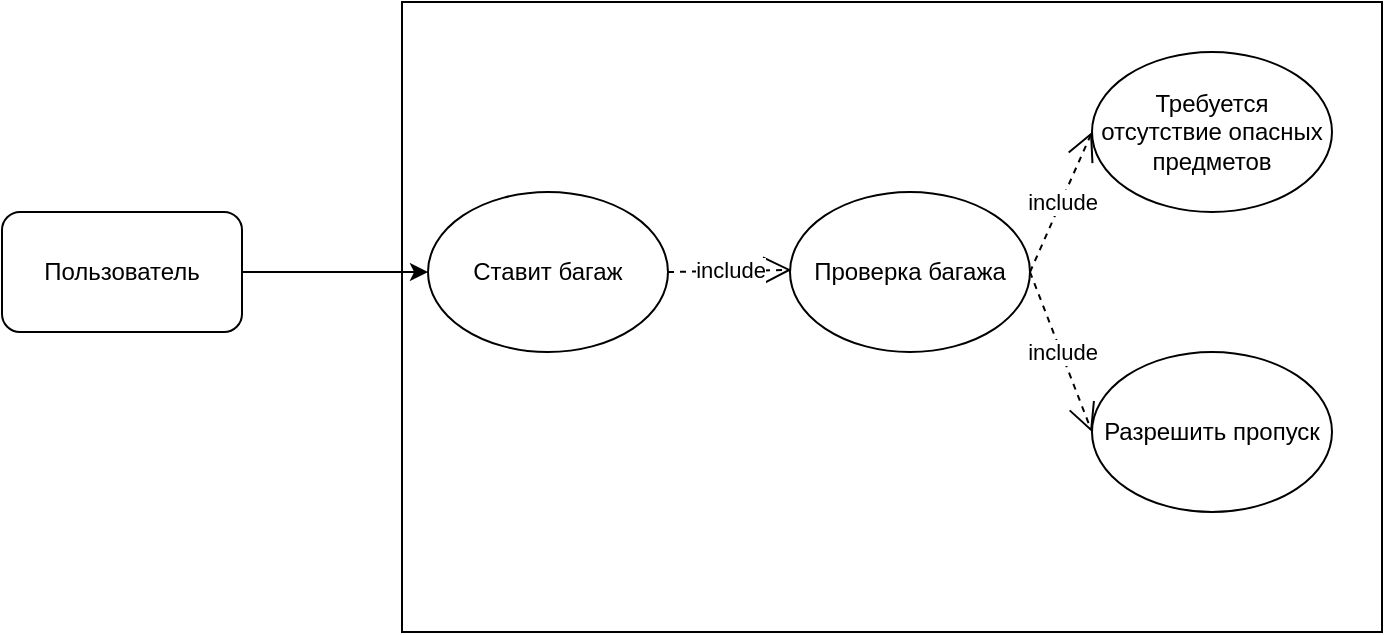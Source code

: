 <mxfile version="21.7.2" type="google">
  <diagram name="Страница — 1" id="MPLDDn5Q2Y1P8j3c91UG">
    <mxGraphModel grid="1" page="1" gridSize="10" guides="1" tooltips="1" connect="1" arrows="1" fold="1" pageScale="1" pageWidth="827" pageHeight="1169" math="0" shadow="0">
      <root>
        <mxCell id="0" />
        <mxCell id="1" parent="0" />
        <mxCell id="V7Rt1N5dwxTCuvMZSIH0-1" value="Пользователь" style="rounded=1;whiteSpace=wrap;html=1;" vertex="1" parent="1">
          <mxGeometry x="-510" y="360" width="120" height="60" as="geometry" />
        </mxCell>
        <mxCell id="V7Rt1N5dwxTCuvMZSIH0-3" value="&lt;p style=&quot;margin:0px;margin-top:4px;text-align:center;text-decoration:underline;&quot;&gt;&lt;/p&gt;&lt;p style=&quot;margin:0px;margin-left:8px;&quot;&gt;&lt;br&gt;&lt;/p&gt;" style="verticalAlign=top;align=left;overflow=fill;fontSize=12;fontFamily=Helvetica;html=1;whiteSpace=wrap;" vertex="1" parent="1">
          <mxGeometry x="-310" y="255" width="490" height="315" as="geometry" />
        </mxCell>
        <mxCell id="V7Rt1N5dwxTCuvMZSIH0-4" value="Ставит багаж" style="ellipse;whiteSpace=wrap;html=1;" vertex="1" parent="1">
          <mxGeometry x="-297" y="350" width="120" height="80" as="geometry" />
        </mxCell>
        <mxCell id="V7Rt1N5dwxTCuvMZSIH0-5" value="Проверка багажа" style="ellipse;whiteSpace=wrap;html=1;" vertex="1" parent="1">
          <mxGeometry x="-116" y="350" width="120" height="80" as="geometry" />
        </mxCell>
        <mxCell id="V7Rt1N5dwxTCuvMZSIH0-6" value="Требуется отсутствие опасных предметов" style="ellipse;whiteSpace=wrap;html=1;" vertex="1" parent="1">
          <mxGeometry x="35" y="280" width="120" height="80" as="geometry" />
        </mxCell>
        <mxCell id="V7Rt1N5dwxTCuvMZSIH0-7" value="Разрешить пропуск" style="ellipse;whiteSpace=wrap;html=1;" vertex="1" parent="1">
          <mxGeometry x="35" y="430" width="120" height="80" as="geometry" />
        </mxCell>
        <mxCell id="V7Rt1N5dwxTCuvMZSIH0-13" style="edgeStyle=orthogonalEdgeStyle;rounded=0;orthogonalLoop=1;jettySize=auto;html=1;" edge="1" parent="1" source="V7Rt1N5dwxTCuvMZSIH0-1" target="V7Rt1N5dwxTCuvMZSIH0-4">
          <mxGeometry relative="1" as="geometry" />
        </mxCell>
        <mxCell id="V7Rt1N5dwxTCuvMZSIH0-16" value="include" style="endArrow=open;endSize=12;dashed=1;html=1;rounded=0;exitX=1;exitY=0.5;exitDx=0;exitDy=0;entryX=0.006;entryY=0.487;entryDx=0;entryDy=0;entryPerimeter=0;" edge="1" parent="1" source="V7Rt1N5dwxTCuvMZSIH0-4" target="V7Rt1N5dwxTCuvMZSIH0-5">
          <mxGeometry width="160" relative="1" as="geometry">
            <mxPoint x="-250" y="520" as="sourcePoint" />
            <mxPoint x="-120" y="390" as="targetPoint" />
          </mxGeometry>
        </mxCell>
        <mxCell id="V7Rt1N5dwxTCuvMZSIH0-17" value="include" style="endArrow=open;endSize=12;dashed=1;html=1;rounded=0;exitX=1;exitY=0.5;exitDx=0;exitDy=0;entryX=0;entryY=0.5;entryDx=0;entryDy=0;" edge="1" parent="1" source="V7Rt1N5dwxTCuvMZSIH0-5" target="V7Rt1N5dwxTCuvMZSIH0-6">
          <mxGeometry width="160" relative="1" as="geometry">
            <mxPoint x="-200" y="390" as="sourcePoint" />
            <mxPoint x="-40" y="390" as="targetPoint" />
          </mxGeometry>
        </mxCell>
        <mxCell id="V7Rt1N5dwxTCuvMZSIH0-18" value="include" style="endArrow=open;endSize=12;dashed=1;html=1;rounded=0;exitX=1;exitY=0.5;exitDx=0;exitDy=0;entryX=0;entryY=0.5;entryDx=0;entryDy=0;" edge="1" parent="1" source="V7Rt1N5dwxTCuvMZSIH0-5" target="V7Rt1N5dwxTCuvMZSIH0-7">
          <mxGeometry width="160" relative="1" as="geometry">
            <mxPoint x="-90" y="370" as="sourcePoint" />
            <mxPoint x="70" y="370" as="targetPoint" />
          </mxGeometry>
        </mxCell>
      </root>
    </mxGraphModel>
  </diagram>
</mxfile>
